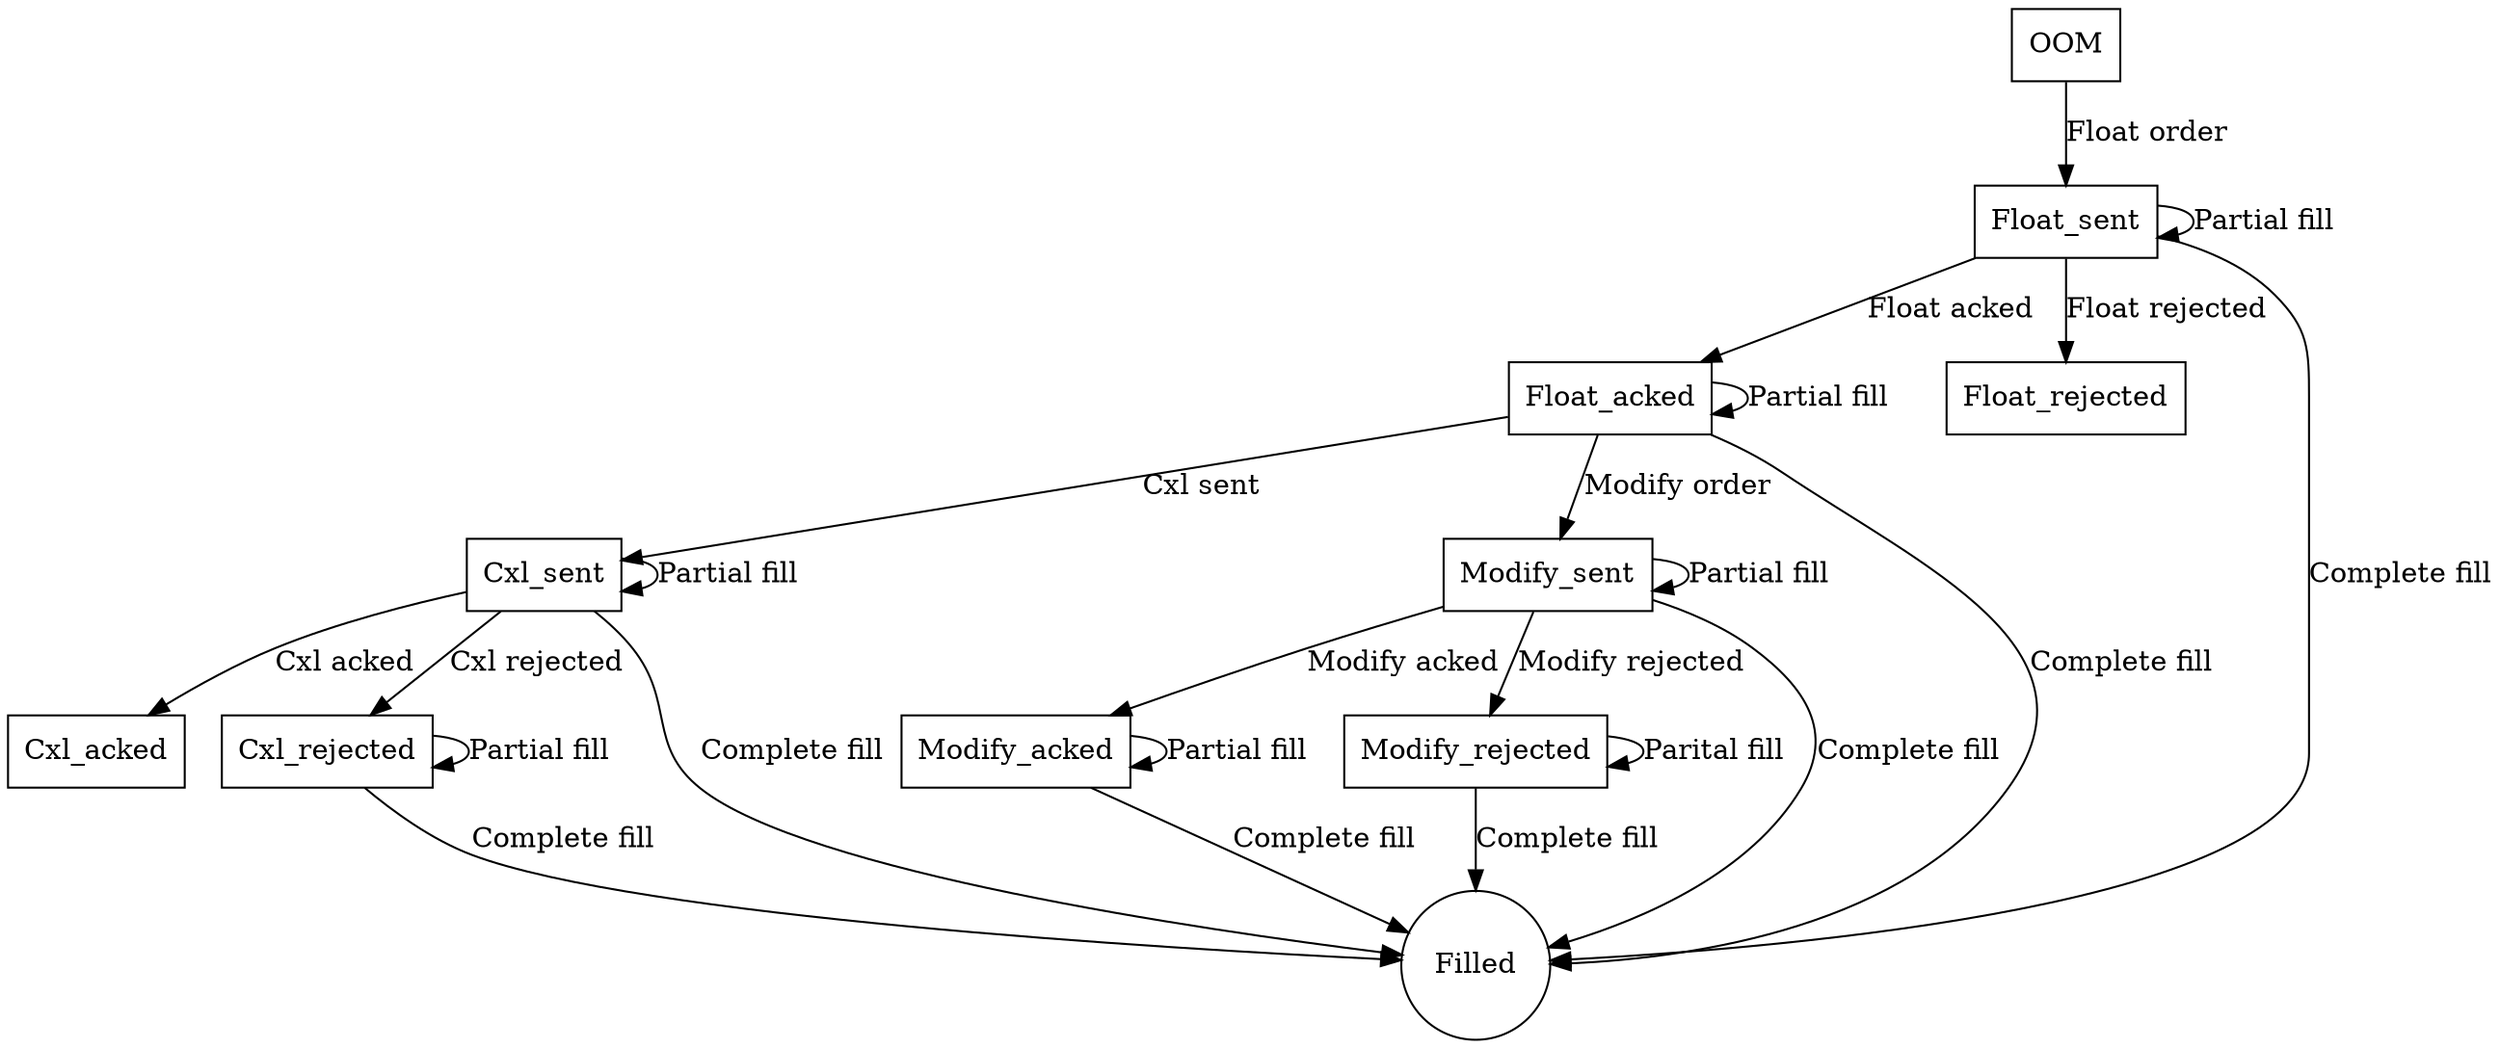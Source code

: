 digraph OSM {
     node [shape=record];

     { rank = same; OOM; }
     { rank = same; Float_sent; }
     { rank = same; Float_acked; Float_rejected; }
     { rank = same; Cxl_sent; Modify_sent; }
     { rank = same; Cxl_acked; Cxl_rejected; Modify_acked; Modify_rejected; }
     { rank = same; Filled; }
     Cxl_acked [shaper=ellipse];
     Filled [shape=box];
     OOM  -> Float_sent [label="Float order"]
     Float_sent -> Float_acked [label="Float acked"]
     Float_sent -> Float_sent [label="Partial fill"]
     Float_acked -> Float_acked [label="Partial fill"]
     Float_sent -> Float_rejected [label="Float rejected"]
     Float_acked -> Cxl_sent [label="Cxl sent"]
     Float_acked -> Modify_sent [label="Modify order"]
     Cxl_sent -> Cxl_acked [label="Cxl acked"]
     Cxl_sent -> Cxl_rejected [label="Cxl rejected"]
     Cxl_sent -> Cxl_sent [label="Partial fill"]
     Cxl_rejected -> Cxl_rejected [label="Partial fill"]
     Modify_sent -> Modify_acked [label="Modify acked"]
     Modify_sent -> Modify_rejected [label="Modify rejected"]
     Modify_rejected -> Modify_rejected [label="Parital fill"]
     Modify_acked -> Modify_acked [label="Partial fill"]
     Modify_sent -> Modify_sent [label="Partial fill"]
     Float_sent -> Filled [label="Complete fill"]
     Float_acked -> Filled [label="Complete fill"]
     Cxl_sent -> Filled [label="Complete fill"]
     Cxl_rejected -> Filled [label="Complete fill"]
     Modify_sent -> Filled [label="Complete fill"]
     Modify_acked -> Filled [label="Complete fill"]
     Modify_rejected -> Filled [label="Complete fill"]
     
     
     Filled [shape=circle]
}
